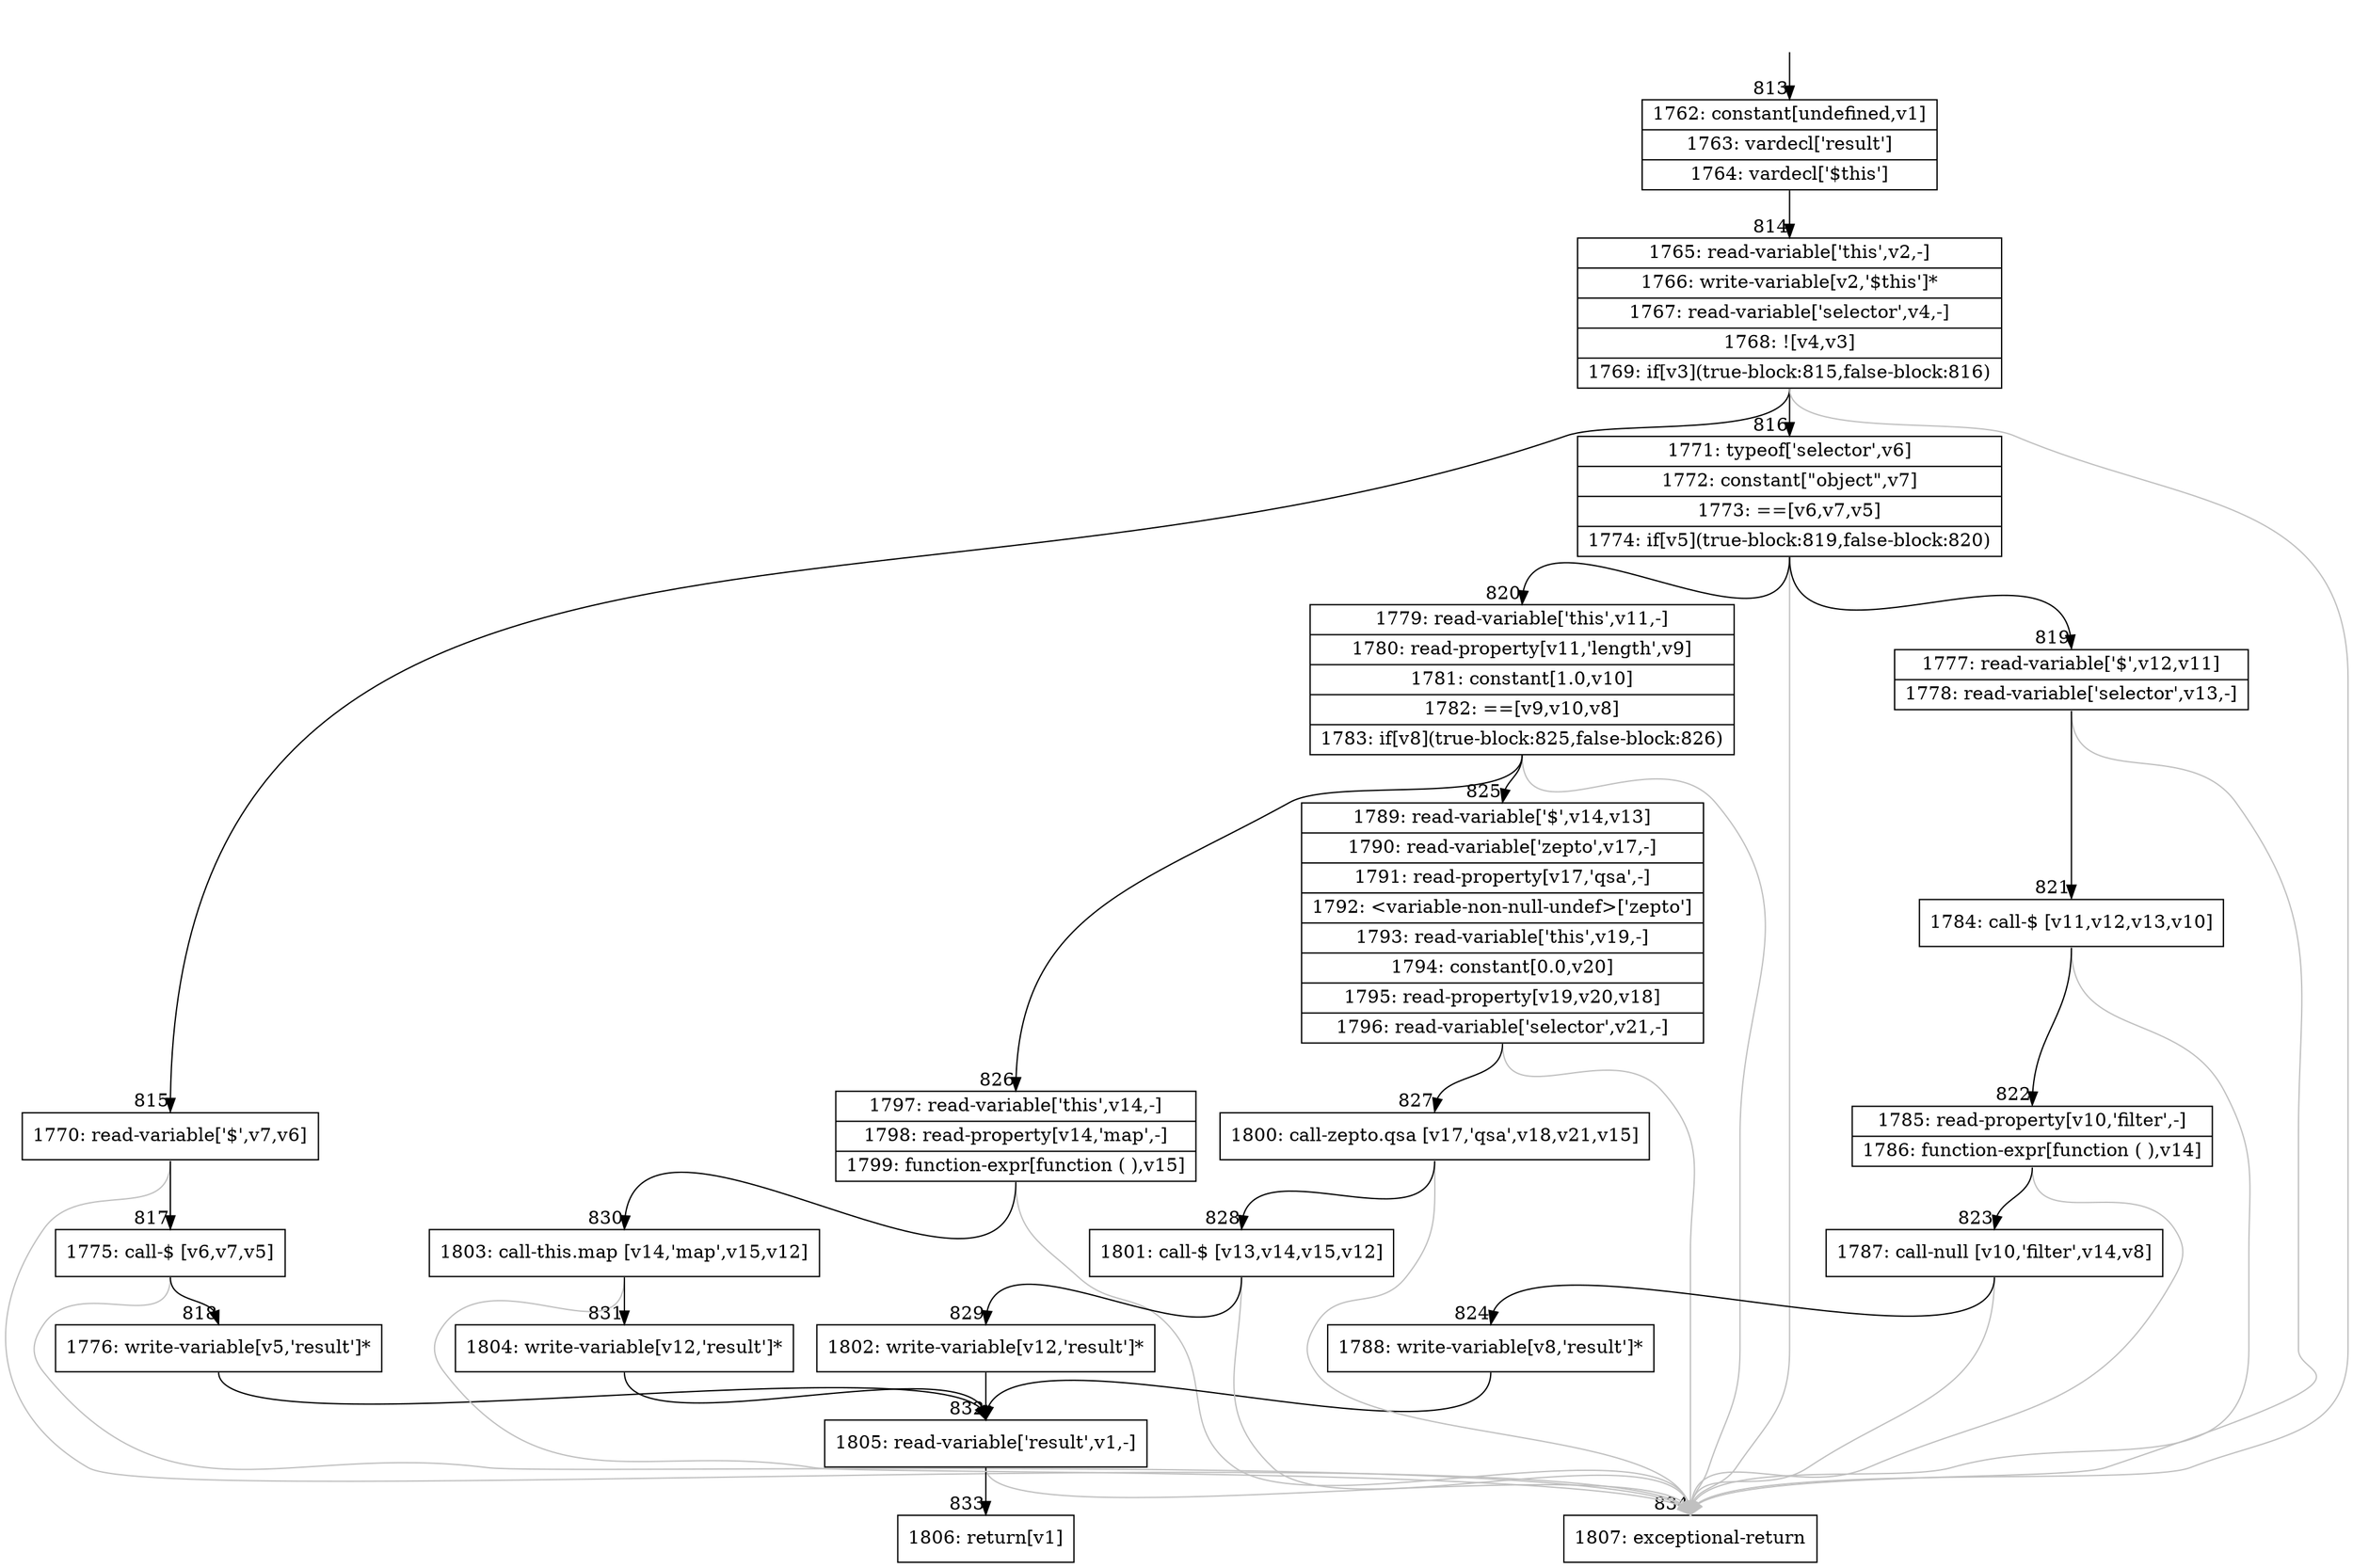 digraph {
rankdir="TD"
BB_entry73[shape=none,label=""];
BB_entry73 -> BB813 [tailport=s, headport=n, headlabel="    813"]
BB813 [shape=record label="{1762: constant[undefined,v1]|1763: vardecl['result']|1764: vardecl['$this']}" ] 
BB813 -> BB814 [tailport=s, headport=n, headlabel="      814"]
BB814 [shape=record label="{1765: read-variable['this',v2,-]|1766: write-variable[v2,'$this']*|1767: read-variable['selector',v4,-]|1768: ![v4,v3]|1769: if[v3](true-block:815,false-block:816)}" ] 
BB814 -> BB815 [tailport=s, headport=n, headlabel="      815"]
BB814 -> BB816 [tailport=s, headport=n, headlabel="      816"]
BB814 -> BB834 [tailport=s, headport=n, color=gray, headlabel="      834"]
BB815 [shape=record label="{1770: read-variable['$',v7,v6]}" ] 
BB815 -> BB817 [tailport=s, headport=n, headlabel="      817"]
BB815 -> BB834 [tailport=s, headport=n, color=gray]
BB816 [shape=record label="{1771: typeof['selector',v6]|1772: constant[\"object\",v7]|1773: ==[v6,v7,v5]|1774: if[v5](true-block:819,false-block:820)}" ] 
BB816 -> BB819 [tailport=s, headport=n, headlabel="      819"]
BB816 -> BB820 [tailport=s, headport=n, headlabel="      820"]
BB816 -> BB834 [tailport=s, headport=n, color=gray]
BB817 [shape=record label="{1775: call-$ [v6,v7,v5]}" ] 
BB817 -> BB818 [tailport=s, headport=n, headlabel="      818"]
BB817 -> BB834 [tailport=s, headport=n, color=gray]
BB818 [shape=record label="{1776: write-variable[v5,'result']*}" ] 
BB818 -> BB832 [tailport=s, headport=n, headlabel="      832"]
BB819 [shape=record label="{1777: read-variable['$',v12,v11]|1778: read-variable['selector',v13,-]}" ] 
BB819 -> BB821 [tailport=s, headport=n, headlabel="      821"]
BB819 -> BB834 [tailport=s, headport=n, color=gray]
BB820 [shape=record label="{1779: read-variable['this',v11,-]|1780: read-property[v11,'length',v9]|1781: constant[1.0,v10]|1782: ==[v9,v10,v8]|1783: if[v8](true-block:825,false-block:826)}" ] 
BB820 -> BB825 [tailport=s, headport=n, headlabel="      825"]
BB820 -> BB826 [tailport=s, headport=n, headlabel="      826"]
BB820 -> BB834 [tailport=s, headport=n, color=gray]
BB821 [shape=record label="{1784: call-$ [v11,v12,v13,v10]}" ] 
BB821 -> BB822 [tailport=s, headport=n, headlabel="      822"]
BB821 -> BB834 [tailport=s, headport=n, color=gray]
BB822 [shape=record label="{1785: read-property[v10,'filter',-]|1786: function-expr[function ( ),v14]}" ] 
BB822 -> BB823 [tailport=s, headport=n, headlabel="      823"]
BB822 -> BB834 [tailport=s, headport=n, color=gray]
BB823 [shape=record label="{1787: call-null [v10,'filter',v14,v8]}" ] 
BB823 -> BB824 [tailport=s, headport=n, headlabel="      824"]
BB823 -> BB834 [tailport=s, headport=n, color=gray]
BB824 [shape=record label="{1788: write-variable[v8,'result']*}" ] 
BB824 -> BB832 [tailport=s, headport=n]
BB825 [shape=record label="{1789: read-variable['$',v14,v13]|1790: read-variable['zepto',v17,-]|1791: read-property[v17,'qsa',-]|1792: \<variable-non-null-undef\>['zepto']|1793: read-variable['this',v19,-]|1794: constant[0.0,v20]|1795: read-property[v19,v20,v18]|1796: read-variable['selector',v21,-]}" ] 
BB825 -> BB827 [tailport=s, headport=n, headlabel="      827"]
BB825 -> BB834 [tailport=s, headport=n, color=gray]
BB826 [shape=record label="{1797: read-variable['this',v14,-]|1798: read-property[v14,'map',-]|1799: function-expr[function ( ),v15]}" ] 
BB826 -> BB830 [tailport=s, headport=n, headlabel="      830"]
BB826 -> BB834 [tailport=s, headport=n, color=gray]
BB827 [shape=record label="{1800: call-zepto.qsa [v17,'qsa',v18,v21,v15]}" ] 
BB827 -> BB828 [tailport=s, headport=n, headlabel="      828"]
BB827 -> BB834 [tailport=s, headport=n, color=gray]
BB828 [shape=record label="{1801: call-$ [v13,v14,v15,v12]}" ] 
BB828 -> BB829 [tailport=s, headport=n, headlabel="      829"]
BB828 -> BB834 [tailport=s, headport=n, color=gray]
BB829 [shape=record label="{1802: write-variable[v12,'result']*}" ] 
BB829 -> BB832 [tailport=s, headport=n]
BB830 [shape=record label="{1803: call-this.map [v14,'map',v15,v12]}" ] 
BB830 -> BB831 [tailport=s, headport=n, headlabel="      831"]
BB830 -> BB834 [tailport=s, headport=n, color=gray]
BB831 [shape=record label="{1804: write-variable[v12,'result']*}" ] 
BB831 -> BB832 [tailport=s, headport=n]
BB832 [shape=record label="{1805: read-variable['result',v1,-]}" ] 
BB832 -> BB833 [tailport=s, headport=n, headlabel="      833"]
BB832 -> BB834 [tailport=s, headport=n, color=gray]
BB833 [shape=record label="{1806: return[v1]}" ] 
BB834 [shape=record label="{1807: exceptional-return}" ] 
//#$~ 488
}
